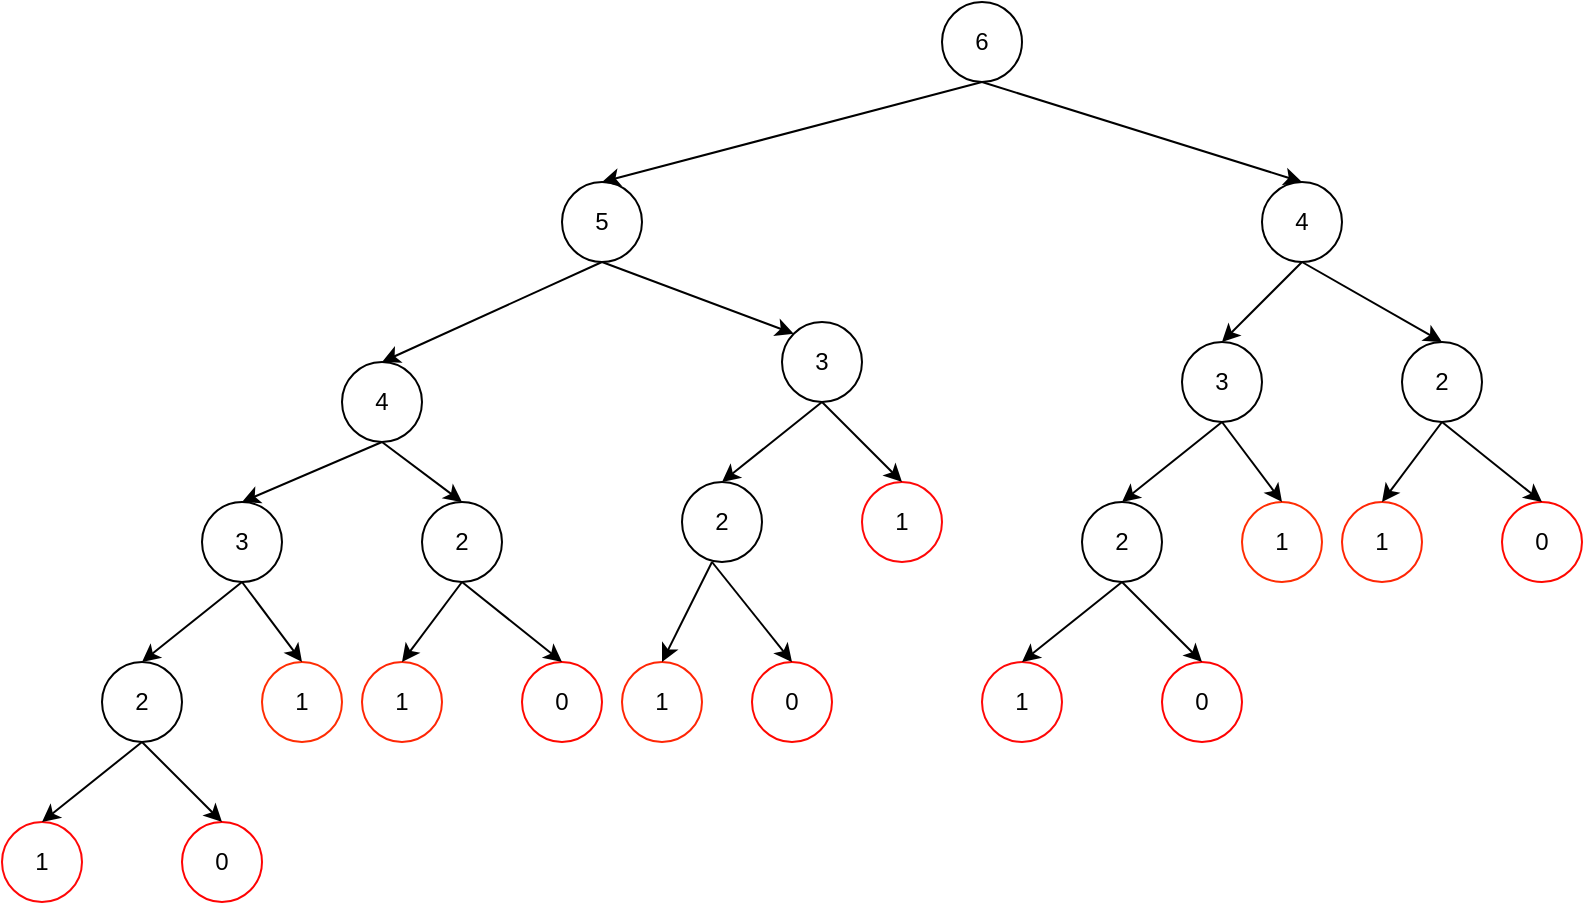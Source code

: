 <mxfile version="13.7.9" type="device"><diagram id="ASLzJyj6IacmdjvDz4Xo" name="Page-1"><mxGraphModel dx="1092" dy="983" grid="1" gridSize="10" guides="1" tooltips="1" connect="1" arrows="1" fold="1" page="1" pageScale="1" pageWidth="850" pageHeight="1100" math="0" shadow="0"><root><mxCell id="0"/><mxCell id="1" parent="0"/><mxCell id="TXhYZfl1-u0lilmlZ7m9-1" value="6" style="ellipse;whiteSpace=wrap;html=1;aspect=fixed;" vertex="1" parent="1"><mxGeometry x="480" y="120" width="40" height="40" as="geometry"/></mxCell><mxCell id="TXhYZfl1-u0lilmlZ7m9-2" value="5" style="ellipse;whiteSpace=wrap;html=1;aspect=fixed;" vertex="1" parent="1"><mxGeometry x="290" y="210" width="40" height="40" as="geometry"/></mxCell><mxCell id="TXhYZfl1-u0lilmlZ7m9-3" value="4" style="ellipse;whiteSpace=wrap;html=1;aspect=fixed;" vertex="1" parent="1"><mxGeometry x="640" y="210" width="40" height="40" as="geometry"/></mxCell><mxCell id="TXhYZfl1-u0lilmlZ7m9-4" value="4" style="ellipse;whiteSpace=wrap;html=1;aspect=fixed;" vertex="1" parent="1"><mxGeometry x="180" y="300" width="40" height="40" as="geometry"/></mxCell><mxCell id="TXhYZfl1-u0lilmlZ7m9-5" value="3" style="ellipse;whiteSpace=wrap;html=1;aspect=fixed;" vertex="1" parent="1"><mxGeometry x="400" y="280" width="40" height="40" as="geometry"/></mxCell><mxCell id="TXhYZfl1-u0lilmlZ7m9-6" value="3" style="ellipse;whiteSpace=wrap;html=1;aspect=fixed;" vertex="1" parent="1"><mxGeometry x="110" y="370" width="40" height="40" as="geometry"/></mxCell><mxCell id="TXhYZfl1-u0lilmlZ7m9-7" value="2" style="ellipse;whiteSpace=wrap;html=1;aspect=fixed;" vertex="1" parent="1"><mxGeometry x="220" y="370" width="40" height="40" as="geometry"/></mxCell><mxCell id="TXhYZfl1-u0lilmlZ7m9-8" value="2" style="ellipse;whiteSpace=wrap;html=1;aspect=fixed;" vertex="1" parent="1"><mxGeometry x="60" y="450" width="40" height="40" as="geometry"/></mxCell><mxCell id="TXhYZfl1-u0lilmlZ7m9-9" value="1" style="ellipse;whiteSpace=wrap;html=1;aspect=fixed;strokeColor=#FF2D03;" vertex="1" parent="1"><mxGeometry x="140" y="450" width="40" height="40" as="geometry"/></mxCell><mxCell id="TXhYZfl1-u0lilmlZ7m9-10" value="1" style="ellipse;whiteSpace=wrap;html=1;aspect=fixed;strokeColor=#FF0808;" vertex="1" parent="1"><mxGeometry x="10" y="530" width="40" height="40" as="geometry"/></mxCell><mxCell id="TXhYZfl1-u0lilmlZ7m9-11" value="0" style="ellipse;whiteSpace=wrap;html=1;aspect=fixed;strokeColor=#FF0303;" vertex="1" parent="1"><mxGeometry x="100" y="530" width="40" height="40" as="geometry"/></mxCell><mxCell id="TXhYZfl1-u0lilmlZ7m9-12" value="1" style="ellipse;whiteSpace=wrap;html=1;aspect=fixed;strokeColor=#FF2605;" vertex="1" parent="1"><mxGeometry x="190" y="450" width="40" height="40" as="geometry"/></mxCell><mxCell id="TXhYZfl1-u0lilmlZ7m9-13" value="0" style="ellipse;whiteSpace=wrap;html=1;aspect=fixed;strokeColor=#FF0800;" vertex="1" parent="1"><mxGeometry x="270" y="450" width="40" height="40" as="geometry"/></mxCell><mxCell id="TXhYZfl1-u0lilmlZ7m9-17" value="" style="endArrow=classic;html=1;exitX=0.5;exitY=1;exitDx=0;exitDy=0;entryX=0.5;entryY=0;entryDx=0;entryDy=0;" edge="1" parent="1" target="TXhYZfl1-u0lilmlZ7m9-8"><mxGeometry width="50" height="50" relative="1" as="geometry"><mxPoint x="130" y="410" as="sourcePoint"/><mxPoint x="50" y="340" as="targetPoint"/></mxGeometry></mxCell><mxCell id="TXhYZfl1-u0lilmlZ7m9-18" value="" style="endArrow=classic;html=1;exitX=0.5;exitY=1;exitDx=0;exitDy=0;entryX=0.5;entryY=0;entryDx=0;entryDy=0;" edge="1" parent="1" target="TXhYZfl1-u0lilmlZ7m9-9"><mxGeometry width="50" height="50" relative="1" as="geometry"><mxPoint x="130" y="410" as="sourcePoint"/><mxPoint x="90" y="460" as="targetPoint"/></mxGeometry></mxCell><mxCell id="TXhYZfl1-u0lilmlZ7m9-19" value="" style="endArrow=classic;html=1;exitX=0.5;exitY=1;exitDx=0;exitDy=0;entryX=0.5;entryY=0;entryDx=0;entryDy=0;" edge="1" parent="1" source="TXhYZfl1-u0lilmlZ7m9-8" target="TXhYZfl1-u0lilmlZ7m9-10"><mxGeometry width="50" height="50" relative="1" as="geometry"><mxPoint x="140" y="420" as="sourcePoint"/><mxPoint x="90" y="460" as="targetPoint"/></mxGeometry></mxCell><mxCell id="TXhYZfl1-u0lilmlZ7m9-20" value="" style="endArrow=classic;html=1;exitX=0.5;exitY=1;exitDx=0;exitDy=0;entryX=0.5;entryY=0;entryDx=0;entryDy=0;" edge="1" parent="1" source="TXhYZfl1-u0lilmlZ7m9-8" target="TXhYZfl1-u0lilmlZ7m9-11"><mxGeometry width="50" height="50" relative="1" as="geometry"><mxPoint x="140" y="420" as="sourcePoint"/><mxPoint x="170" y="460" as="targetPoint"/></mxGeometry></mxCell><mxCell id="TXhYZfl1-u0lilmlZ7m9-21" value="" style="endArrow=classic;html=1;entryX=0.5;entryY=0;entryDx=0;entryDy=0;exitX=0.5;exitY=1;exitDx=0;exitDy=0;" edge="1" parent="1" source="TXhYZfl1-u0lilmlZ7m9-4" target="TXhYZfl1-u0lilmlZ7m9-6"><mxGeometry width="50" height="50" relative="1" as="geometry"><mxPoint x="200" y="330" as="sourcePoint"/><mxPoint x="100" y="470" as="targetPoint"/></mxGeometry></mxCell><mxCell id="TXhYZfl1-u0lilmlZ7m9-22" value="" style="endArrow=classic;html=1;entryX=0.5;entryY=0;entryDx=0;entryDy=0;exitX=0.5;exitY=1;exitDx=0;exitDy=0;" edge="1" parent="1" source="TXhYZfl1-u0lilmlZ7m9-4" target="TXhYZfl1-u0lilmlZ7m9-7"><mxGeometry width="50" height="50" relative="1" as="geometry"><mxPoint x="200" y="327" as="sourcePoint"/><mxPoint x="180" y="470" as="targetPoint"/></mxGeometry></mxCell><mxCell id="TXhYZfl1-u0lilmlZ7m9-23" value="" style="endArrow=classic;html=1;entryX=0.5;entryY=0;entryDx=0;entryDy=0;" edge="1" parent="1" target="TXhYZfl1-u0lilmlZ7m9-12"><mxGeometry width="50" height="50" relative="1" as="geometry"><mxPoint x="240" y="410" as="sourcePoint"/><mxPoint x="110" y="480" as="targetPoint"/></mxGeometry></mxCell><mxCell id="TXhYZfl1-u0lilmlZ7m9-24" value="" style="endArrow=classic;html=1;exitX=0.5;exitY=1;exitDx=0;exitDy=0;entryX=0.5;entryY=0;entryDx=0;entryDy=0;" edge="1" parent="1" target="TXhYZfl1-u0lilmlZ7m9-13"><mxGeometry width="50" height="50" relative="1" as="geometry"><mxPoint x="240" y="410" as="sourcePoint"/><mxPoint x="190" y="480" as="targetPoint"/></mxGeometry></mxCell><mxCell id="TXhYZfl1-u0lilmlZ7m9-25" value="" style="endArrow=classic;html=1;entryX=0.5;entryY=0;entryDx=0;entryDy=0;exitX=0.5;exitY=1;exitDx=0;exitDy=0;" edge="1" parent="1" source="TXhYZfl1-u0lilmlZ7m9-2" target="TXhYZfl1-u0lilmlZ7m9-4"><mxGeometry width="50" height="50" relative="1" as="geometry"><mxPoint x="310" y="260" as="sourcePoint"/><mxPoint x="180" y="480" as="targetPoint"/></mxGeometry></mxCell><mxCell id="TXhYZfl1-u0lilmlZ7m9-26" value="" style="endArrow=classic;html=1;exitX=0.5;exitY=1;exitDx=0;exitDy=0;entryX=0;entryY=0;entryDx=0;entryDy=0;" edge="1" parent="1" source="TXhYZfl1-u0lilmlZ7m9-2" target="TXhYZfl1-u0lilmlZ7m9-5"><mxGeometry width="50" height="50" relative="1" as="geometry"><mxPoint x="230" y="440" as="sourcePoint"/><mxPoint x="260" y="480" as="targetPoint"/></mxGeometry></mxCell><mxCell id="TXhYZfl1-u0lilmlZ7m9-27" value="" style="endArrow=classic;html=1;exitX=0.5;exitY=1;exitDx=0;exitDy=0;entryX=0.5;entryY=0;entryDx=0;entryDy=0;" edge="1" parent="1" source="TXhYZfl1-u0lilmlZ7m9-1" target="TXhYZfl1-u0lilmlZ7m9-3"><mxGeometry width="50" height="50" relative="1" as="geometry"><mxPoint x="240" y="450" as="sourcePoint"/><mxPoint x="190" y="490" as="targetPoint"/></mxGeometry></mxCell><mxCell id="TXhYZfl1-u0lilmlZ7m9-28" value="" style="endArrow=classic;html=1;exitX=0.5;exitY=1;exitDx=0;exitDy=0;entryX=0.5;entryY=0;entryDx=0;entryDy=0;" edge="1" parent="1" source="TXhYZfl1-u0lilmlZ7m9-1" target="TXhYZfl1-u0lilmlZ7m9-2"><mxGeometry width="50" height="50" relative="1" as="geometry"><mxPoint x="240" y="450" as="sourcePoint"/><mxPoint x="270" y="490" as="targetPoint"/></mxGeometry></mxCell><mxCell id="TXhYZfl1-u0lilmlZ7m9-29" value="2" style="ellipse;whiteSpace=wrap;html=1;aspect=fixed;" vertex="1" parent="1"><mxGeometry x="350" y="360" width="40" height="40" as="geometry"/></mxCell><mxCell id="TXhYZfl1-u0lilmlZ7m9-30" value="1" style="ellipse;whiteSpace=wrap;html=1;aspect=fixed;strokeColor=#FF0808;" vertex="1" parent="1"><mxGeometry x="440" y="360" width="40" height="40" as="geometry"/></mxCell><mxCell id="TXhYZfl1-u0lilmlZ7m9-31" value="" style="endArrow=classic;html=1;exitX=0.5;exitY=1;exitDx=0;exitDy=0;entryX=0.5;entryY=0;entryDx=0;entryDy=0;" edge="1" parent="1" target="TXhYZfl1-u0lilmlZ7m9-30"><mxGeometry width="50" height="50" relative="1" as="geometry"><mxPoint x="420" y="320" as="sourcePoint"/><mxPoint x="190" y="650" as="targetPoint"/></mxGeometry></mxCell><mxCell id="TXhYZfl1-u0lilmlZ7m9-32" value="" style="endArrow=classic;html=1;exitX=0.5;exitY=1;exitDx=0;exitDy=0;entryX=0.5;entryY=0;entryDx=0;entryDy=0;" edge="1" parent="1" target="TXhYZfl1-u0lilmlZ7m9-29"><mxGeometry width="50" height="50" relative="1" as="geometry"><mxPoint x="420" y="320" as="sourcePoint"/><mxPoint x="270" y="650" as="targetPoint"/></mxGeometry></mxCell><mxCell id="TXhYZfl1-u0lilmlZ7m9-33" value="1" style="ellipse;whiteSpace=wrap;html=1;aspect=fixed;strokeColor=#FF2605;" vertex="1" parent="1"><mxGeometry x="320" y="450" width="40" height="40" as="geometry"/></mxCell><mxCell id="TXhYZfl1-u0lilmlZ7m9-34" value="0" style="ellipse;whiteSpace=wrap;html=1;aspect=fixed;strokeColor=#FF0800;" vertex="1" parent="1"><mxGeometry x="385" y="450" width="40" height="40" as="geometry"/></mxCell><mxCell id="TXhYZfl1-u0lilmlZ7m9-35" value="" style="endArrow=classic;html=1;entryX=0.5;entryY=0;entryDx=0;entryDy=0;" edge="1" parent="1" target="TXhYZfl1-u0lilmlZ7m9-33"><mxGeometry width="50" height="50" relative="1" as="geometry"><mxPoint x="365" y="400" as="sourcePoint"/><mxPoint x="255" y="500" as="targetPoint"/></mxGeometry></mxCell><mxCell id="TXhYZfl1-u0lilmlZ7m9-36" value="" style="endArrow=classic;html=1;exitX=0.5;exitY=1;exitDx=0;exitDy=0;entryX=0.5;entryY=0;entryDx=0;entryDy=0;" edge="1" parent="1" target="TXhYZfl1-u0lilmlZ7m9-34"><mxGeometry width="50" height="50" relative="1" as="geometry"><mxPoint x="365" y="400" as="sourcePoint"/><mxPoint x="335" y="500" as="targetPoint"/></mxGeometry></mxCell><mxCell id="TXhYZfl1-u0lilmlZ7m9-42" value="3" style="ellipse;whiteSpace=wrap;html=1;aspect=fixed;" vertex="1" parent="1"><mxGeometry x="600" y="290" width="40" height="40" as="geometry"/></mxCell><mxCell id="TXhYZfl1-u0lilmlZ7m9-43" value="2" style="ellipse;whiteSpace=wrap;html=1;aspect=fixed;" vertex="1" parent="1"><mxGeometry x="710" y="290" width="40" height="40" as="geometry"/></mxCell><mxCell id="TXhYZfl1-u0lilmlZ7m9-44" value="2" style="ellipse;whiteSpace=wrap;html=1;aspect=fixed;" vertex="1" parent="1"><mxGeometry x="550" y="370" width="40" height="40" as="geometry"/></mxCell><mxCell id="TXhYZfl1-u0lilmlZ7m9-45" value="1" style="ellipse;whiteSpace=wrap;html=1;aspect=fixed;strokeColor=#FF2D03;" vertex="1" parent="1"><mxGeometry x="630" y="370" width="40" height="40" as="geometry"/></mxCell><mxCell id="TXhYZfl1-u0lilmlZ7m9-46" value="1" style="ellipse;whiteSpace=wrap;html=1;aspect=fixed;strokeColor=#FF0808;" vertex="1" parent="1"><mxGeometry x="500" y="450" width="40" height="40" as="geometry"/></mxCell><mxCell id="TXhYZfl1-u0lilmlZ7m9-47" value="0" style="ellipse;whiteSpace=wrap;html=1;aspect=fixed;strokeColor=#FF0303;" vertex="1" parent="1"><mxGeometry x="590" y="450" width="40" height="40" as="geometry"/></mxCell><mxCell id="TXhYZfl1-u0lilmlZ7m9-48" value="1" style="ellipse;whiteSpace=wrap;html=1;aspect=fixed;strokeColor=#FF2605;" vertex="1" parent="1"><mxGeometry x="680" y="370" width="40" height="40" as="geometry"/></mxCell><mxCell id="TXhYZfl1-u0lilmlZ7m9-49" value="0" style="ellipse;whiteSpace=wrap;html=1;aspect=fixed;strokeColor=#FF0800;" vertex="1" parent="1"><mxGeometry x="760" y="370" width="40" height="40" as="geometry"/></mxCell><mxCell id="TXhYZfl1-u0lilmlZ7m9-50" value="" style="endArrow=classic;html=1;exitX=0.5;exitY=1;exitDx=0;exitDy=0;entryX=0.5;entryY=0;entryDx=0;entryDy=0;" edge="1" parent="1" target="TXhYZfl1-u0lilmlZ7m9-44"><mxGeometry width="50" height="50" relative="1" as="geometry"><mxPoint x="620" y="330" as="sourcePoint"/><mxPoint x="540" y="260" as="targetPoint"/></mxGeometry></mxCell><mxCell id="TXhYZfl1-u0lilmlZ7m9-51" value="" style="endArrow=classic;html=1;exitX=0.5;exitY=1;exitDx=0;exitDy=0;entryX=0.5;entryY=0;entryDx=0;entryDy=0;" edge="1" parent="1" target="TXhYZfl1-u0lilmlZ7m9-45"><mxGeometry width="50" height="50" relative="1" as="geometry"><mxPoint x="620" y="330" as="sourcePoint"/><mxPoint x="580" y="380" as="targetPoint"/></mxGeometry></mxCell><mxCell id="TXhYZfl1-u0lilmlZ7m9-52" value="" style="endArrow=classic;html=1;exitX=0.5;exitY=1;exitDx=0;exitDy=0;entryX=0.5;entryY=0;entryDx=0;entryDy=0;" edge="1" parent="1" source="TXhYZfl1-u0lilmlZ7m9-44" target="TXhYZfl1-u0lilmlZ7m9-46"><mxGeometry width="50" height="50" relative="1" as="geometry"><mxPoint x="630" y="340" as="sourcePoint"/><mxPoint x="580" y="380" as="targetPoint"/></mxGeometry></mxCell><mxCell id="TXhYZfl1-u0lilmlZ7m9-53" value="" style="endArrow=classic;html=1;exitX=0.5;exitY=1;exitDx=0;exitDy=0;entryX=0.5;entryY=0;entryDx=0;entryDy=0;" edge="1" parent="1" source="TXhYZfl1-u0lilmlZ7m9-44" target="TXhYZfl1-u0lilmlZ7m9-47"><mxGeometry width="50" height="50" relative="1" as="geometry"><mxPoint x="630" y="340" as="sourcePoint"/><mxPoint x="660" y="380" as="targetPoint"/></mxGeometry></mxCell><mxCell id="TXhYZfl1-u0lilmlZ7m9-54" value="" style="endArrow=classic;html=1;entryX=0.5;entryY=0;entryDx=0;entryDy=0;" edge="1" parent="1" target="TXhYZfl1-u0lilmlZ7m9-48"><mxGeometry width="50" height="50" relative="1" as="geometry"><mxPoint x="730" y="330" as="sourcePoint"/><mxPoint x="600" y="400" as="targetPoint"/></mxGeometry></mxCell><mxCell id="TXhYZfl1-u0lilmlZ7m9-55" value="" style="endArrow=classic;html=1;exitX=0.5;exitY=1;exitDx=0;exitDy=0;entryX=0.5;entryY=0;entryDx=0;entryDy=0;" edge="1" parent="1" target="TXhYZfl1-u0lilmlZ7m9-49"><mxGeometry width="50" height="50" relative="1" as="geometry"><mxPoint x="730" y="330" as="sourcePoint"/><mxPoint x="680" y="400" as="targetPoint"/></mxGeometry></mxCell><mxCell id="TXhYZfl1-u0lilmlZ7m9-56" value="" style="endArrow=classic;html=1;entryX=0.5;entryY=0;entryDx=0;entryDy=0;exitX=0.5;exitY=1;exitDx=0;exitDy=0;" edge="1" parent="1" source="TXhYZfl1-u0lilmlZ7m9-3"><mxGeometry width="50" height="50" relative="1" as="geometry"><mxPoint x="540" y="240" as="sourcePoint"/><mxPoint x="620" y="290" as="targetPoint"/></mxGeometry></mxCell><mxCell id="TXhYZfl1-u0lilmlZ7m9-57" value="" style="endArrow=classic;html=1;entryX=0.5;entryY=0;entryDx=0;entryDy=0;exitX=0.5;exitY=1;exitDx=0;exitDy=0;" edge="1" parent="1" source="TXhYZfl1-u0lilmlZ7m9-3"><mxGeometry width="50" height="50" relative="1" as="geometry"><mxPoint x="690" y="260" as="sourcePoint"/><mxPoint x="730" y="290" as="targetPoint"/></mxGeometry></mxCell></root></mxGraphModel></diagram></mxfile>